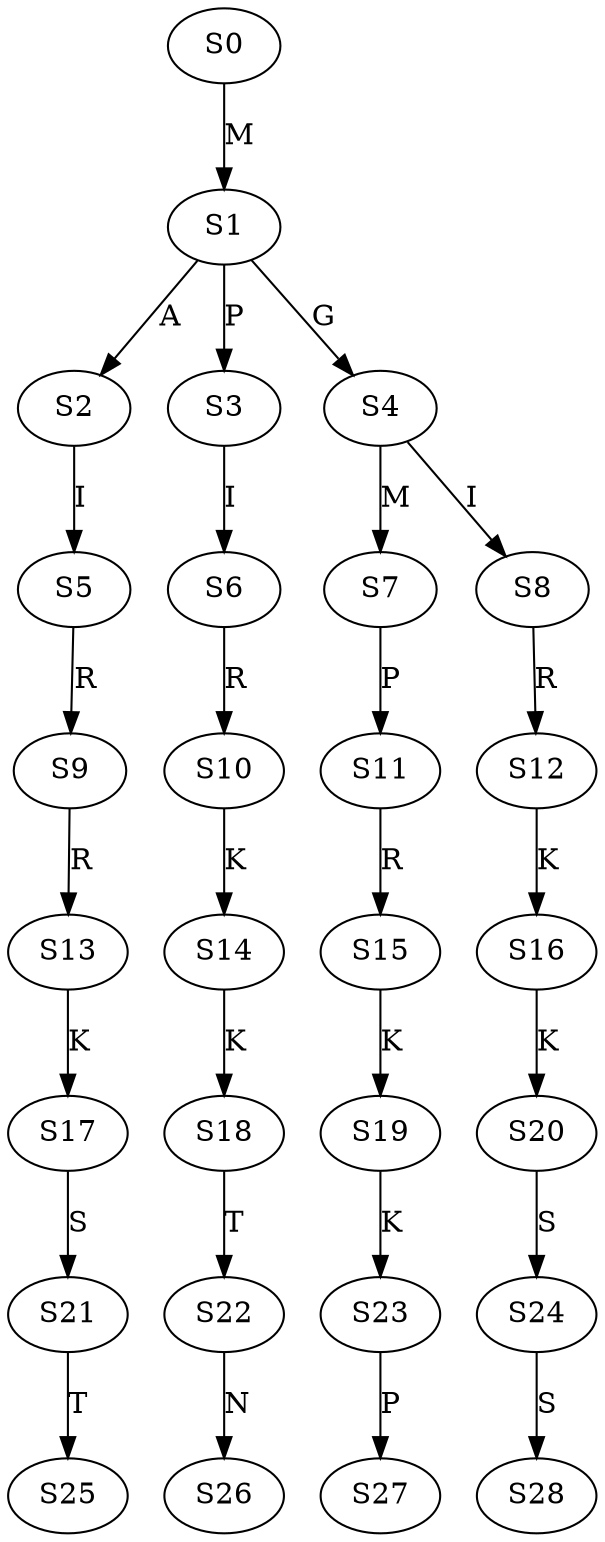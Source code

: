 strict digraph  {
	S0 -> S1 [ label = M ];
	S1 -> S2 [ label = A ];
	S1 -> S3 [ label = P ];
	S1 -> S4 [ label = G ];
	S2 -> S5 [ label = I ];
	S3 -> S6 [ label = I ];
	S4 -> S7 [ label = M ];
	S4 -> S8 [ label = I ];
	S5 -> S9 [ label = R ];
	S6 -> S10 [ label = R ];
	S7 -> S11 [ label = P ];
	S8 -> S12 [ label = R ];
	S9 -> S13 [ label = R ];
	S10 -> S14 [ label = K ];
	S11 -> S15 [ label = R ];
	S12 -> S16 [ label = K ];
	S13 -> S17 [ label = K ];
	S14 -> S18 [ label = K ];
	S15 -> S19 [ label = K ];
	S16 -> S20 [ label = K ];
	S17 -> S21 [ label = S ];
	S18 -> S22 [ label = T ];
	S19 -> S23 [ label = K ];
	S20 -> S24 [ label = S ];
	S21 -> S25 [ label = T ];
	S22 -> S26 [ label = N ];
	S23 -> S27 [ label = P ];
	S24 -> S28 [ label = S ];
}
